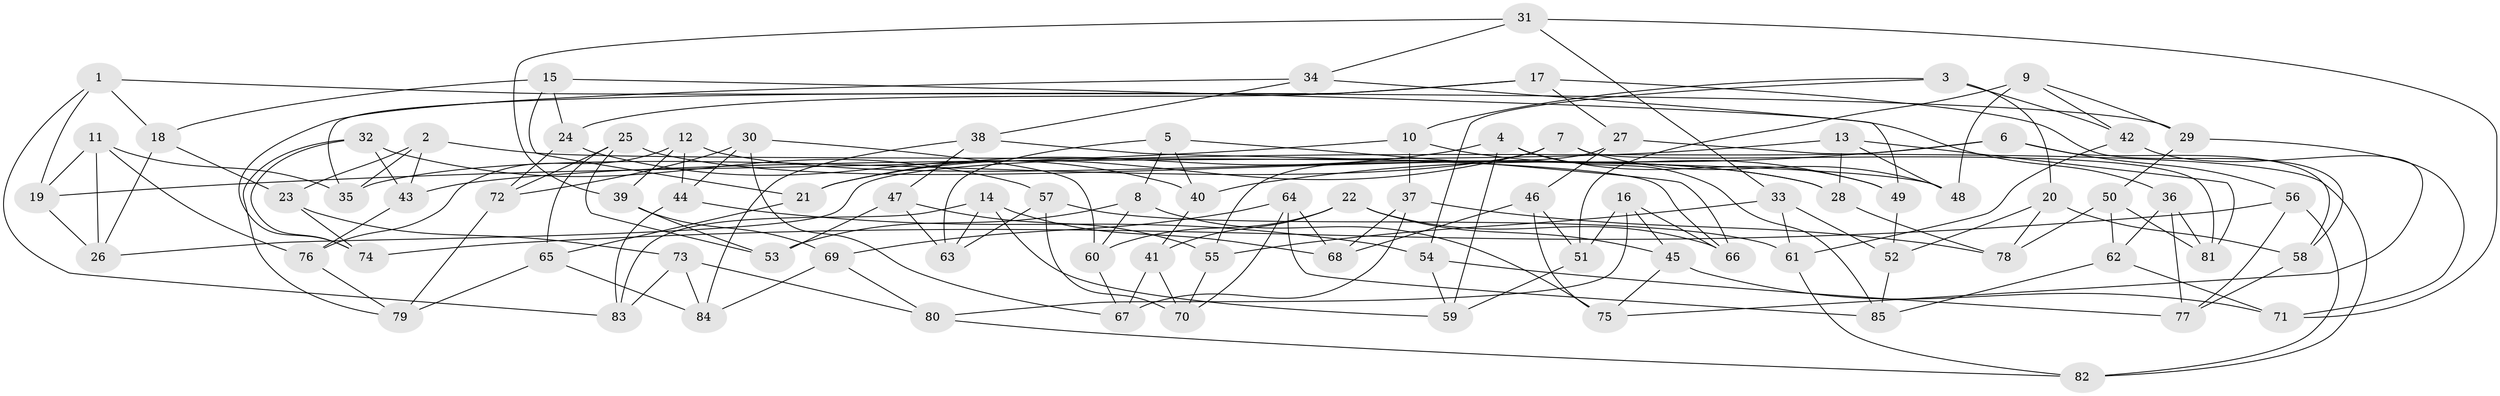 // Generated by graph-tools (version 1.1) at 2025/50/03/09/25 03:50:52]
// undirected, 85 vertices, 170 edges
graph export_dot {
graph [start="1"]
  node [color=gray90,style=filled];
  1;
  2;
  3;
  4;
  5;
  6;
  7;
  8;
  9;
  10;
  11;
  12;
  13;
  14;
  15;
  16;
  17;
  18;
  19;
  20;
  21;
  22;
  23;
  24;
  25;
  26;
  27;
  28;
  29;
  30;
  31;
  32;
  33;
  34;
  35;
  36;
  37;
  38;
  39;
  40;
  41;
  42;
  43;
  44;
  45;
  46;
  47;
  48;
  49;
  50;
  51;
  52;
  53;
  54;
  55;
  56;
  57;
  58;
  59;
  60;
  61;
  62;
  63;
  64;
  65;
  66;
  67;
  68;
  69;
  70;
  71;
  72;
  73;
  74;
  75;
  76;
  77;
  78;
  79;
  80;
  81;
  82;
  83;
  84;
  85;
  1 -- 83;
  1 -- 19;
  1 -- 18;
  1 -- 29;
  2 -- 48;
  2 -- 43;
  2 -- 35;
  2 -- 23;
  3 -- 20;
  3 -- 54;
  3 -- 42;
  3 -- 10;
  4 -- 21;
  4 -- 49;
  4 -- 85;
  4 -- 59;
  5 -- 66;
  5 -- 63;
  5 -- 8;
  5 -- 40;
  6 -- 56;
  6 -- 40;
  6 -- 58;
  6 -- 26;
  7 -- 48;
  7 -- 35;
  7 -- 21;
  7 -- 81;
  8 -- 75;
  8 -- 60;
  8 -- 53;
  9 -- 51;
  9 -- 42;
  9 -- 48;
  9 -- 29;
  10 -- 37;
  10 -- 19;
  10 -- 49;
  11 -- 26;
  11 -- 35;
  11 -- 76;
  11 -- 19;
  12 -- 28;
  12 -- 44;
  12 -- 76;
  12 -- 39;
  13 -- 28;
  13 -- 81;
  13 -- 43;
  13 -- 48;
  14 -- 59;
  14 -- 68;
  14 -- 83;
  14 -- 63;
  15 -- 24;
  15 -- 36;
  15 -- 18;
  15 -- 21;
  16 -- 51;
  16 -- 66;
  16 -- 80;
  16 -- 45;
  17 -- 24;
  17 -- 27;
  17 -- 35;
  17 -- 58;
  18 -- 26;
  18 -- 23;
  19 -- 26;
  20 -- 58;
  20 -- 52;
  20 -- 78;
  21 -- 65;
  22 -- 60;
  22 -- 45;
  22 -- 41;
  22 -- 66;
  23 -- 73;
  23 -- 74;
  24 -- 72;
  24 -- 40;
  25 -- 53;
  25 -- 65;
  25 -- 28;
  25 -- 72;
  27 -- 46;
  27 -- 55;
  27 -- 82;
  28 -- 78;
  29 -- 50;
  29 -- 71;
  30 -- 60;
  30 -- 72;
  30 -- 67;
  30 -- 44;
  31 -- 39;
  31 -- 34;
  31 -- 71;
  31 -- 33;
  32 -- 43;
  32 -- 57;
  32 -- 79;
  32 -- 74;
  33 -- 55;
  33 -- 52;
  33 -- 61;
  34 -- 49;
  34 -- 74;
  34 -- 38;
  36 -- 77;
  36 -- 81;
  36 -- 62;
  37 -- 78;
  37 -- 68;
  37 -- 67;
  38 -- 66;
  38 -- 84;
  38 -- 47;
  39 -- 53;
  39 -- 69;
  40 -- 41;
  41 -- 67;
  41 -- 70;
  42 -- 75;
  42 -- 61;
  43 -- 76;
  44 -- 54;
  44 -- 83;
  45 -- 75;
  45 -- 71;
  46 -- 51;
  46 -- 75;
  46 -- 68;
  47 -- 53;
  47 -- 55;
  47 -- 63;
  49 -- 52;
  50 -- 62;
  50 -- 81;
  50 -- 78;
  51 -- 59;
  52 -- 85;
  54 -- 59;
  54 -- 77;
  55 -- 70;
  56 -- 74;
  56 -- 82;
  56 -- 77;
  57 -- 63;
  57 -- 70;
  57 -- 61;
  58 -- 77;
  60 -- 67;
  61 -- 82;
  62 -- 85;
  62 -- 71;
  64 -- 85;
  64 -- 68;
  64 -- 69;
  64 -- 70;
  65 -- 79;
  65 -- 84;
  69 -- 80;
  69 -- 84;
  72 -- 79;
  73 -- 84;
  73 -- 83;
  73 -- 80;
  76 -- 79;
  80 -- 82;
}
